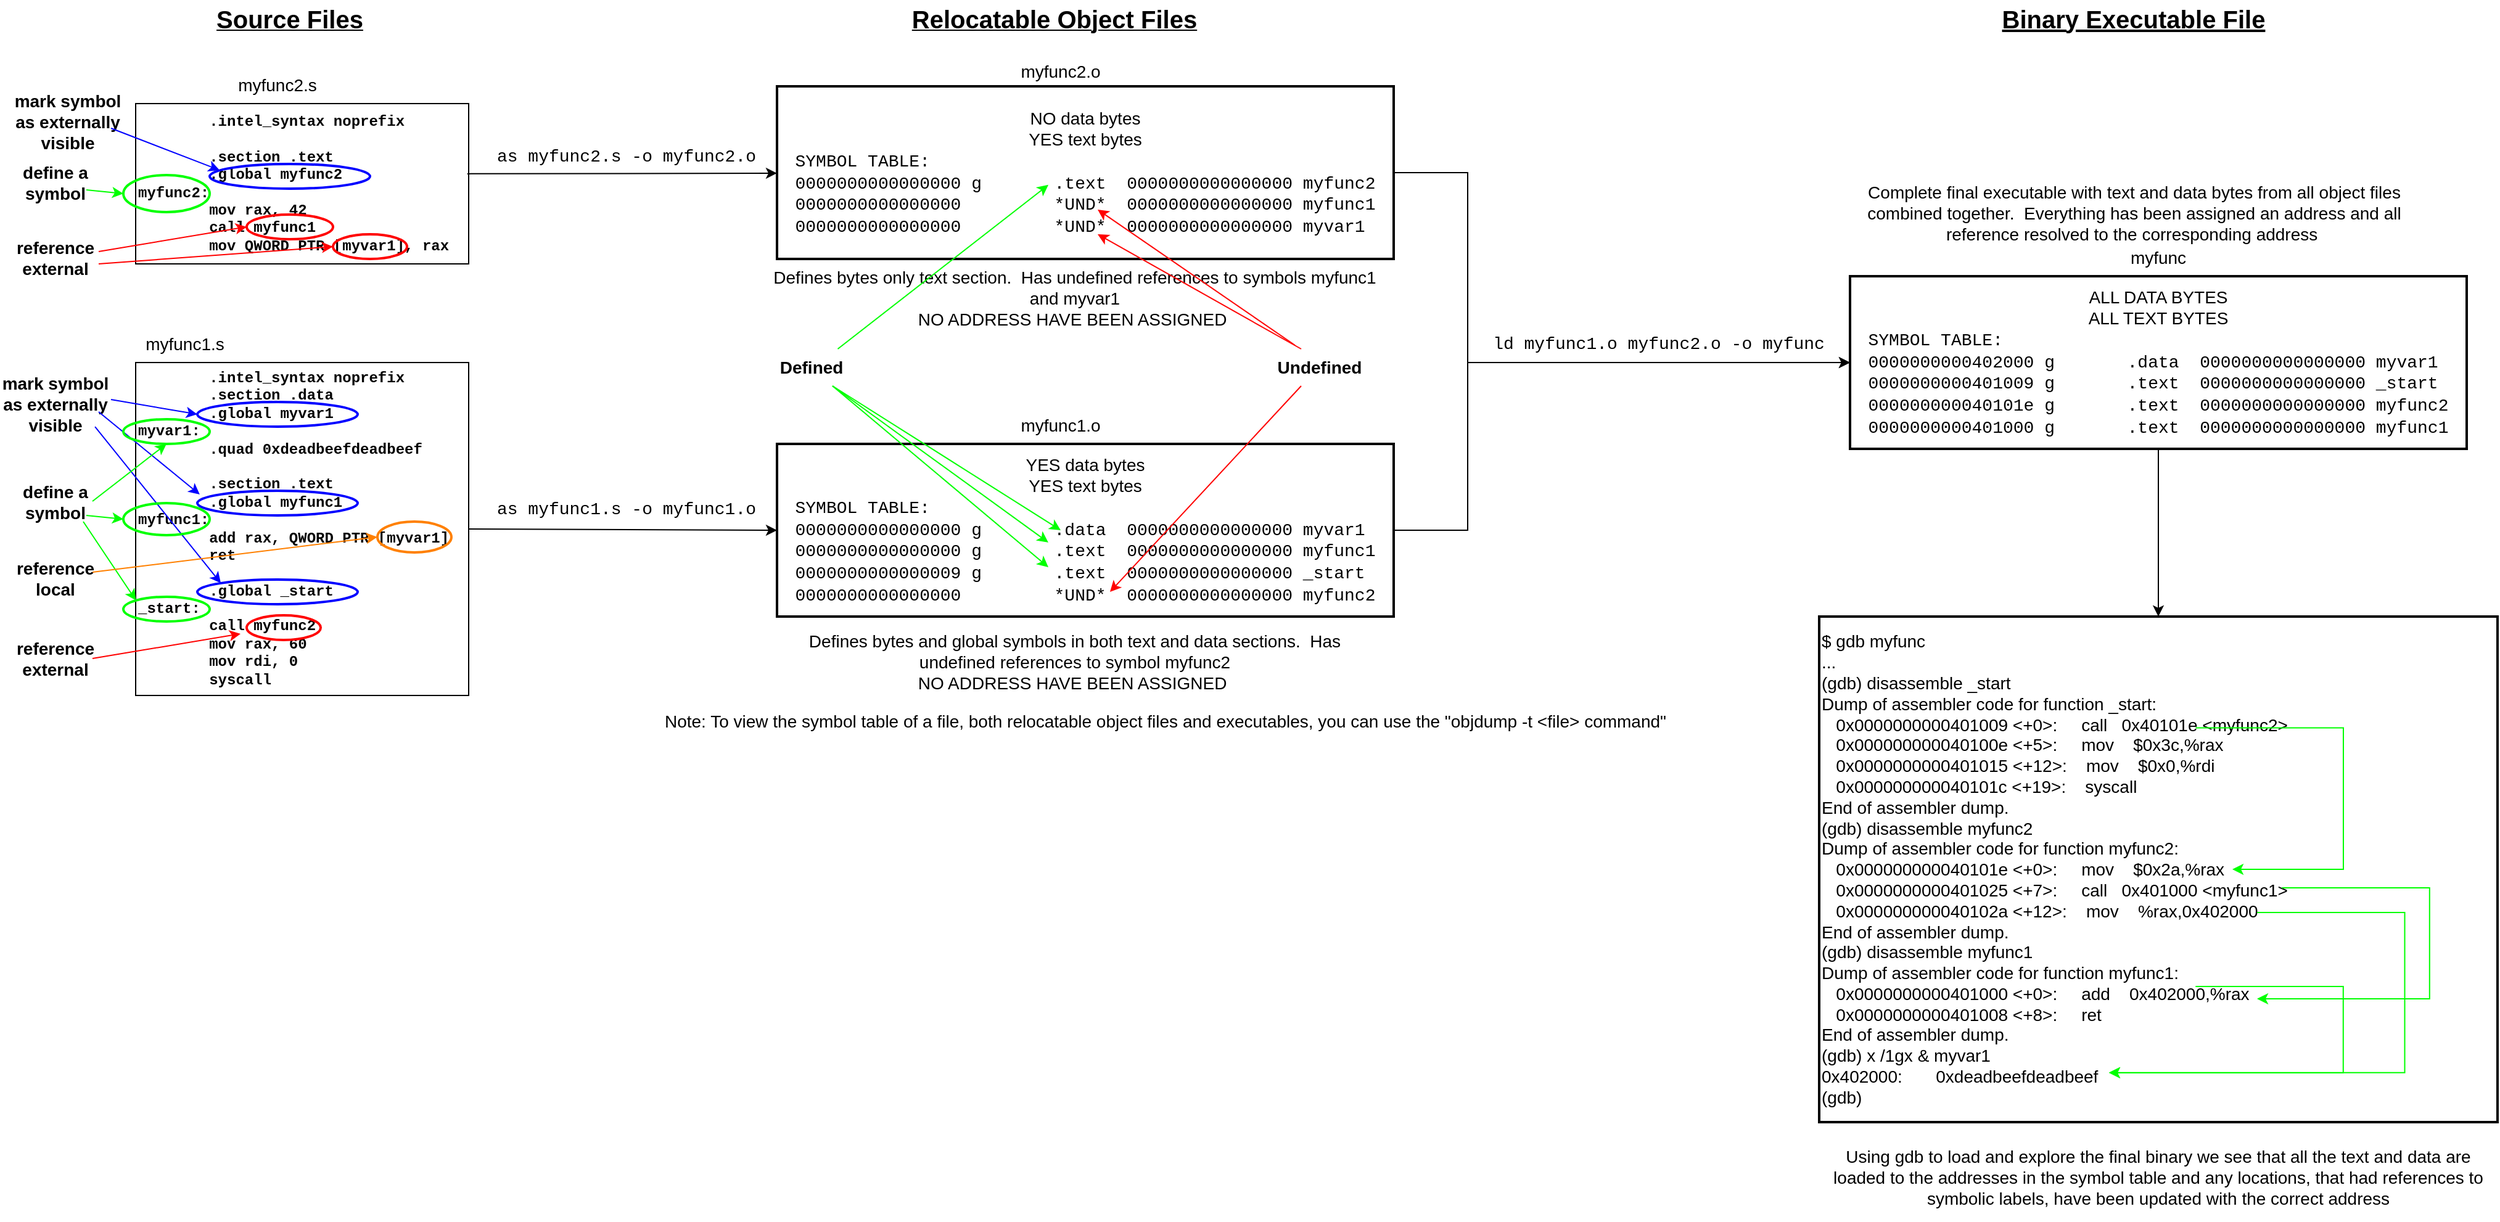 <mxfile version="20.3.0" type="device"><diagram id="bhmsHvLtDUwJC_KEux36" name="Page-1"><mxGraphModel dx="1702" dy="1265" grid="1" gridSize="10" guides="1" tooltips="1" connect="1" arrows="1" fold="1" page="1" pageScale="1" pageWidth="850" pageHeight="1100" math="0" shadow="0"><root><mxCell id="0"/><mxCell id="1" parent="0"/><mxCell id="tXowI-tUnG20mKxahWmO-1" value="&lt;div&gt;&amp;nbsp; &amp;nbsp; &amp;nbsp; &amp;nbsp; .intel_syntax noprefix&lt;/div&gt;&lt;div&gt;&lt;br&gt;&lt;/div&gt;&lt;div&gt;&amp;nbsp; &amp;nbsp; &amp;nbsp; &amp;nbsp; .section .text&lt;/div&gt;&lt;div&gt;&amp;nbsp; &amp;nbsp; &amp;nbsp; &amp;nbsp; .global myfunc2&lt;/div&gt;&lt;div&gt;myfunc2:&lt;/div&gt;&lt;div&gt;&amp;nbsp; &amp;nbsp; &amp;nbsp; &amp;nbsp; mov rax, 42&lt;/div&gt;&lt;div&gt;&amp;nbsp; &amp;nbsp; &amp;nbsp; &amp;nbsp; call myfunc1&lt;/div&gt;&lt;div&gt;&amp;nbsp; &amp;nbsp; &amp;nbsp; &amp;nbsp; mov QWORD PTR [myvar1], rax&lt;/div&gt;" style="rounded=0;whiteSpace=wrap;html=1;align=left;fontFamily=Courier New;fontStyle=1" vertex="1" parent="1"><mxGeometry x="110" y="114" width="270" height="130" as="geometry"/></mxCell><mxCell id="tXowI-tUnG20mKxahWmO-2" value="&lt;div&gt;&amp;nbsp; &amp;nbsp; &amp;nbsp; &amp;nbsp; .intel_syntax noprefix&lt;/div&gt;&lt;div&gt;&amp;nbsp; &amp;nbsp; &amp;nbsp; &amp;nbsp; .section .data&lt;/div&gt;&lt;div&gt;&amp;nbsp; &amp;nbsp; &amp;nbsp; &amp;nbsp; .global myvar1&lt;/div&gt;&lt;div&gt;myvar1:&lt;/div&gt;&lt;div&gt;&amp;nbsp; &amp;nbsp; &amp;nbsp; &amp;nbsp; .quad 0xdeadbeefdeadbeef&lt;/div&gt;&lt;div&gt;&lt;br&gt;&lt;/div&gt;&lt;div&gt;&amp;nbsp; &amp;nbsp; &amp;nbsp; &amp;nbsp; .section .text&lt;/div&gt;&lt;div&gt;&amp;nbsp; &amp;nbsp; &amp;nbsp; &amp;nbsp; .global myfunc1&lt;/div&gt;&lt;div&gt;myfunc1:&lt;/div&gt;&lt;div&gt;&amp;nbsp; &amp;nbsp; &amp;nbsp; &amp;nbsp; add rax, QWORD PTR [myvar1]&lt;/div&gt;&lt;div&gt;&amp;nbsp; &amp;nbsp; &amp;nbsp; &amp;nbsp; ret&lt;/div&gt;&lt;div&gt;&lt;br&gt;&lt;/div&gt;&lt;div&gt;&amp;nbsp; &amp;nbsp; &amp;nbsp; &amp;nbsp; .global _start&lt;/div&gt;&lt;div&gt;_start:&lt;/div&gt;&lt;div&gt;&amp;nbsp; &amp;nbsp; &amp;nbsp; &amp;nbsp; call myfunc2&lt;/div&gt;&lt;div&gt;&amp;nbsp; &amp;nbsp; &amp;nbsp; &amp;nbsp; mov rax, 60&lt;/div&gt;&lt;div&gt;&amp;nbsp; &amp;nbsp; &amp;nbsp; &amp;nbsp; mov rdi, 0&lt;/div&gt;&lt;div&gt;&amp;nbsp; &amp;nbsp; &amp;nbsp; &amp;nbsp; syscall&lt;/div&gt;" style="rounded=0;whiteSpace=wrap;html=1;fontFamily=Courier New;fontStyle=1;align=left;" vertex="1" parent="1"><mxGeometry x="110" y="324" width="270" height="270" as="geometry"/></mxCell><mxCell id="tXowI-tUnG20mKxahWmO-3" value="myfunc2.s" style="text;html=1;strokeColor=none;fillColor=none;align=center;verticalAlign=middle;whiteSpace=wrap;rounded=0;fontFamily=Helvetica;fontSize=14;" vertex="1" parent="1"><mxGeometry x="195" y="84" width="60" height="30" as="geometry"/></mxCell><mxCell id="tXowI-tUnG20mKxahWmO-4" value="myfunc1.s" style="text;html=1;strokeColor=none;fillColor=none;align=center;verticalAlign=middle;whiteSpace=wrap;rounded=0;fontFamily=Helvetica;fontSize=14;" vertex="1" parent="1"><mxGeometry x="120" y="294" width="60" height="30" as="geometry"/></mxCell><mxCell id="tXowI-tUnG20mKxahWmO-5" value="define a symbol" style="text;html=1;strokeColor=none;fillColor=none;align=center;verticalAlign=middle;whiteSpace=wrap;rounded=0;fontFamily=Helvetica;fontSize=14;fontStyle=1" vertex="1" parent="1"><mxGeometry y="163" width="90" height="30" as="geometry"/></mxCell><mxCell id="tXowI-tUnG20mKxahWmO-6" value="" style="ellipse;whiteSpace=wrap;html=1;fontFamily=Helvetica;fontSize=14;fillColor=none;strokeColor=#00FF00;strokeWidth=2;" vertex="1" parent="1"><mxGeometry x="100" y="172" width="70" height="30" as="geometry"/></mxCell><mxCell id="tXowI-tUnG20mKxahWmO-7" value="" style="endArrow=classic;html=1;rounded=0;fontFamily=Helvetica;fontSize=14;entryX=0;entryY=0.5;entryDx=0;entryDy=0;exitX=0.778;exitY=0.667;exitDx=0;exitDy=0;exitPerimeter=0;strokeColor=#00FF00;" edge="1" parent="1" target="tXowI-tUnG20mKxahWmO-6"><mxGeometry width="50" height="50" relative="1" as="geometry"><mxPoint x="70.02" y="184.01" as="sourcePoint"/><mxPoint x="130" y="104" as="targetPoint"/></mxGeometry></mxCell><mxCell id="tXowI-tUnG20mKxahWmO-8" value="reference external" style="text;html=1;strokeColor=none;fillColor=none;align=center;verticalAlign=middle;whiteSpace=wrap;rounded=0;strokeWidth=2;fontFamily=Helvetica;fontSize=14;fontStyle=1" vertex="1" parent="1"><mxGeometry x="15" y="224" width="60" height="30" as="geometry"/></mxCell><mxCell id="tXowI-tUnG20mKxahWmO-9" value="" style="ellipse;whiteSpace=wrap;html=1;fontFamily=Helvetica;fontSize=14;fillColor=none;strokeColor=#FF0000;strokeWidth=2;" vertex="1" parent="1"><mxGeometry x="200" y="204" width="70" height="20" as="geometry"/></mxCell><mxCell id="tXowI-tUnG20mKxahWmO-10" value="" style="ellipse;whiteSpace=wrap;html=1;fontFamily=Helvetica;fontSize=14;fillColor=none;strokeColor=#FF0000;strokeWidth=2;" vertex="1" parent="1"><mxGeometry x="270" y="220" width="60" height="20" as="geometry"/></mxCell><mxCell id="tXowI-tUnG20mKxahWmO-11" value="" style="endArrow=classic;html=1;rounded=0;fontFamily=Helvetica;fontSize=14;entryX=0;entryY=0.5;entryDx=0;entryDy=0;strokeColor=#FF0000;" edge="1" parent="1" target="tXowI-tUnG20mKxahWmO-10"><mxGeometry width="50" height="50" relative="1" as="geometry"><mxPoint x="80" y="244" as="sourcePoint"/><mxPoint x="130" y="194" as="targetPoint"/></mxGeometry></mxCell><mxCell id="tXowI-tUnG20mKxahWmO-12" value="" style="endArrow=classic;html=1;rounded=0;fontFamily=Helvetica;fontSize=14;entryX=0;entryY=0.5;entryDx=0;entryDy=0;strokeColor=#FF0000;" edge="1" parent="1" target="tXowI-tUnG20mKxahWmO-9"><mxGeometry width="50" height="50" relative="1" as="geometry"><mxPoint x="80" y="234" as="sourcePoint"/><mxPoint x="270" y="220" as="targetPoint"/></mxGeometry></mxCell><mxCell id="tXowI-tUnG20mKxahWmO-13" value="mark symbol as externally visible" style="text;html=1;strokeColor=none;fillColor=none;align=center;verticalAlign=middle;whiteSpace=wrap;rounded=0;fontFamily=Helvetica;fontSize=14;fontStyle=1" vertex="1" parent="1"><mxGeometry x="10" y="114" width="90" height="30" as="geometry"/></mxCell><mxCell id="tXowI-tUnG20mKxahWmO-14" value="" style="ellipse;whiteSpace=wrap;html=1;strokeColor=#0000FF;strokeWidth=2;fontFamily=Helvetica;fontSize=14;fillColor=none;" vertex="1" parent="1"><mxGeometry x="170" y="163" width="130" height="20" as="geometry"/></mxCell><mxCell id="tXowI-tUnG20mKxahWmO-15" value="" style="endArrow=classic;html=1;rounded=0;fontFamily=Helvetica;fontSize=14;entryX=0.062;entryY=0.25;entryDx=0;entryDy=0;entryPerimeter=0;strokeColor=#0000FF;" edge="1" parent="1" target="tXowI-tUnG20mKxahWmO-14"><mxGeometry width="50" height="50" relative="1" as="geometry"><mxPoint x="90" y="134" as="sourcePoint"/><mxPoint x="210" y="114" as="targetPoint"/></mxGeometry></mxCell><mxCell id="tXowI-tUnG20mKxahWmO-16" value="mark symbol as externally visible" style="text;html=1;strokeColor=none;fillColor=none;align=center;verticalAlign=middle;whiteSpace=wrap;rounded=0;fontFamily=Helvetica;fontSize=14;fontStyle=1" vertex="1" parent="1"><mxGeometry y="343" width="90" height="30" as="geometry"/></mxCell><mxCell id="tXowI-tUnG20mKxahWmO-17" value="" style="endArrow=classic;html=1;rounded=0;fontFamily=Helvetica;fontSize=14;entryX=0;entryY=0.5;entryDx=0;entryDy=0;strokeColor=#0000FF;" edge="1" parent="1" target="tXowI-tUnG20mKxahWmO-18"><mxGeometry width="50" height="50" relative="1" as="geometry"><mxPoint x="90" y="354" as="sourcePoint"/><mxPoint x="60" y="294" as="targetPoint"/></mxGeometry></mxCell><mxCell id="tXowI-tUnG20mKxahWmO-18" value="" style="ellipse;whiteSpace=wrap;html=1;strokeColor=#0000FF;strokeWidth=2;fontFamily=Helvetica;fontSize=14;fillColor=none;" vertex="1" parent="1"><mxGeometry x="160" y="356" width="130" height="20" as="geometry"/></mxCell><mxCell id="tXowI-tUnG20mKxahWmO-19" value="" style="ellipse;whiteSpace=wrap;html=1;strokeColor=#0000FF;strokeWidth=2;fontFamily=Helvetica;fontSize=14;fillColor=none;" vertex="1" parent="1"><mxGeometry x="160" y="428" width="130" height="20" as="geometry"/></mxCell><mxCell id="tXowI-tUnG20mKxahWmO-20" value="" style="ellipse;whiteSpace=wrap;html=1;strokeColor=#0000FF;strokeWidth=2;fontFamily=Helvetica;fontSize=14;fillColor=none;" vertex="1" parent="1"><mxGeometry x="160" y="500" width="130" height="20" as="geometry"/></mxCell><mxCell id="tXowI-tUnG20mKxahWmO-21" value="" style="endArrow=classic;html=1;rounded=0;fontFamily=Helvetica;fontSize=14;entryX=0.015;entryY=0.15;entryDx=0;entryDy=0;entryPerimeter=0;strokeColor=#0000FF;" edge="1" parent="1" target="tXowI-tUnG20mKxahWmO-19"><mxGeometry width="50" height="50" relative="1" as="geometry"><mxPoint x="80" y="364" as="sourcePoint"/><mxPoint x="150" y="376" as="targetPoint"/></mxGeometry></mxCell><mxCell id="tXowI-tUnG20mKxahWmO-22" value="" style="endArrow=classic;html=1;rounded=0;fontFamily=Helvetica;fontSize=14;entryX=0;entryY=0;entryDx=0;entryDy=0;exitX=0.856;exitY=1.067;exitDx=0;exitDy=0;exitPerimeter=0;strokeColor=#0000FF;" edge="1" parent="1" target="tXowI-tUnG20mKxahWmO-20"><mxGeometry width="50" height="50" relative="1" as="geometry"><mxPoint x="77.04" y="376.01" as="sourcePoint"/><mxPoint x="141.95" y="448" as="targetPoint"/></mxGeometry></mxCell><mxCell id="tXowI-tUnG20mKxahWmO-23" value="define a symbol" style="text;html=1;strokeColor=none;fillColor=none;align=center;verticalAlign=middle;whiteSpace=wrap;rounded=0;fontFamily=Helvetica;fontSize=14;fontStyle=1" vertex="1" parent="1"><mxGeometry y="422" width="90" height="30" as="geometry"/></mxCell><mxCell id="tXowI-tUnG20mKxahWmO-25" value="" style="ellipse;whiteSpace=wrap;html=1;fontFamily=Helvetica;fontSize=14;fillColor=none;strokeColor=#00FF00;strokeWidth=2;" vertex="1" parent="1"><mxGeometry x="100" y="370" width="70" height="20" as="geometry"/></mxCell><mxCell id="tXowI-tUnG20mKxahWmO-26" value="" style="ellipse;whiteSpace=wrap;html=1;fontFamily=Helvetica;fontSize=14;fillColor=none;strokeColor=#00FF00;strokeWidth=2;" vertex="1" parent="1"><mxGeometry x="100" y="438" width="70" height="26" as="geometry"/></mxCell><mxCell id="tXowI-tUnG20mKxahWmO-27" value="" style="ellipse;whiteSpace=wrap;html=1;fontFamily=Helvetica;fontSize=14;fillColor=none;strokeColor=#00FF00;strokeWidth=2;" vertex="1" parent="1"><mxGeometry x="100" y="514" width="70" height="20" as="geometry"/></mxCell><mxCell id="tXowI-tUnG20mKxahWmO-28" value="" style="endArrow=classic;html=1;rounded=0;fontFamily=Helvetica;fontSize=14;entryX=0;entryY=0.5;entryDx=0;entryDy=0;exitX=0.778;exitY=0.667;exitDx=0;exitDy=0;exitPerimeter=0;strokeColor=#00FF00;" edge="1" parent="1"><mxGeometry width="50" height="50" relative="1" as="geometry"><mxPoint x="70.02" y="448" as="sourcePoint"/><mxPoint x="100" y="450.99" as="targetPoint"/></mxGeometry></mxCell><mxCell id="tXowI-tUnG20mKxahWmO-29" value="" style="endArrow=classic;html=1;rounded=0;fontFamily=Helvetica;fontSize=14;entryX=0;entryY=0;entryDx=0;entryDy=0;exitX=0.75;exitY=1;exitDx=0;exitDy=0;strokeColor=#00FF00;" edge="1" parent="1" target="tXowI-tUnG20mKxahWmO-27"><mxGeometry width="50" height="50" relative="1" as="geometry"><mxPoint x="67.5" y="453" as="sourcePoint"/><mxPoint x="110" y="460.99" as="targetPoint"/></mxGeometry></mxCell><mxCell id="tXowI-tUnG20mKxahWmO-30" value="" style="endArrow=classic;html=1;rounded=0;fontFamily=Helvetica;fontSize=14;entryX=0.5;entryY=1;entryDx=0;entryDy=0;exitX=0.778;exitY=0.667;exitDx=0;exitDy=0;exitPerimeter=0;strokeColor=#00FF00;" edge="1" parent="1" target="tXowI-tUnG20mKxahWmO-25"><mxGeometry width="50" height="50" relative="1" as="geometry"><mxPoint x="75.0" y="436.51" as="sourcePoint"/><mxPoint x="104.98" y="439.5" as="targetPoint"/></mxGeometry></mxCell><mxCell id="tXowI-tUnG20mKxahWmO-31" value="reference&lt;br&gt;external" style="text;html=1;strokeColor=none;fillColor=none;align=center;verticalAlign=middle;whiteSpace=wrap;rounded=0;strokeWidth=2;fontFamily=Helvetica;fontSize=14;fontStyle=1" vertex="1" parent="1"><mxGeometry x="15" y="549" width="60" height="30" as="geometry"/></mxCell><mxCell id="tXowI-tUnG20mKxahWmO-32" value="" style="ellipse;whiteSpace=wrap;html=1;fontFamily=Helvetica;fontSize=14;fillColor=none;strokeColor=#FF0000;strokeWidth=2;" vertex="1" parent="1"><mxGeometry x="200" y="529" width="60" height="20" as="geometry"/></mxCell><mxCell id="tXowI-tUnG20mKxahWmO-33" value="reference&lt;br&gt;local" style="text;html=1;strokeColor=none;fillColor=none;align=center;verticalAlign=middle;whiteSpace=wrap;rounded=0;strokeWidth=2;fontFamily=Helvetica;fontSize=14;fontStyle=1" vertex="1" parent="1"><mxGeometry x="15" y="484" width="60" height="30" as="geometry"/></mxCell><mxCell id="tXowI-tUnG20mKxahWmO-34" value="" style="endArrow=classic;html=1;rounded=0;fontFamily=Helvetica;fontSize=14;entryX=0;entryY=0.5;entryDx=0;entryDy=0;strokeColor=#FF0000;" edge="1" parent="1"><mxGeometry width="50" height="50" relative="1" as="geometry"><mxPoint x="75" y="564" as="sourcePoint"/><mxPoint x="195" y="544" as="targetPoint"/></mxGeometry></mxCell><mxCell id="tXowI-tUnG20mKxahWmO-35" value="" style="endArrow=classic;html=1;rounded=0;fontFamily=Helvetica;fontSize=14;entryX=0;entryY=0.5;entryDx=0;entryDy=0;strokeColor=#FF8000;" edge="1" parent="1" target="tXowI-tUnG20mKxahWmO-36"><mxGeometry width="50" height="50" relative="1" as="geometry"><mxPoint x="75" y="494" as="sourcePoint"/><mxPoint x="195" y="474" as="targetPoint"/></mxGeometry></mxCell><mxCell id="tXowI-tUnG20mKxahWmO-36" value="" style="ellipse;whiteSpace=wrap;html=1;fontFamily=Helvetica;fontSize=14;fillColor=none;strokeColor=#FF8000;strokeWidth=2;" vertex="1" parent="1"><mxGeometry x="306" y="453" width="60" height="25" as="geometry"/></mxCell><mxCell id="tXowI-tUnG20mKxahWmO-38" value="NO data bytes&lt;br&gt;YES text bytes&lt;br&gt;&lt;div style=&quot;text-align: left;&quot;&gt;&lt;div&gt;&lt;span style=&quot;font-family: &amp;quot;Courier New&amp;quot;; background-color: initial;&quot;&gt;SYMBOL TABLE:&lt;/span&gt;&lt;/div&gt;&lt;div&gt;&lt;font face=&quot;Courier New&quot;&gt;0000000000000000 g&amp;nbsp; &amp;nbsp; &amp;nbsp; &amp;nbsp;.text&amp;nbsp; 0000000000000000 myfunc2&lt;/font&gt;&lt;/div&gt;&lt;div&gt;&lt;font face=&quot;Courier New&quot;&gt;0000000000000000&amp;nbsp; &amp;nbsp; &amp;nbsp; &amp;nbsp; &amp;nbsp;*UND*&amp;nbsp; 0000000000000000 myfunc1&lt;/font&gt;&lt;/div&gt;&lt;div&gt;&lt;font face=&quot;Courier New&quot;&gt;0000000000000000&amp;nbsp; &amp;nbsp; &amp;nbsp; &amp;nbsp; &amp;nbsp;*UND*&amp;nbsp; 0000000000000000 myvar1&lt;/font&gt;&lt;/div&gt;&lt;/div&gt;" style="rounded=0;whiteSpace=wrap;html=1;strokeColor=#000000;strokeWidth=2;fontFamily=Helvetica;fontSize=14;fillColor=none;" vertex="1" parent="1"><mxGeometry x="630" y="100" width="500" height="140" as="geometry"/></mxCell><mxCell id="tXowI-tUnG20mKxahWmO-39" value="" style="endArrow=classic;html=1;rounded=0;strokeColor=#000000;fontFamily=Helvetica;fontSize=14;exitX=0.996;exitY=0.438;exitDx=0;exitDy=0;exitPerimeter=0;" edge="1" parent="1" source="tXowI-tUnG20mKxahWmO-1" target="tXowI-tUnG20mKxahWmO-38"><mxGeometry width="50" height="50" relative="1" as="geometry"><mxPoint x="550" y="314" as="sourcePoint"/><mxPoint x="600" y="264" as="targetPoint"/></mxGeometry></mxCell><mxCell id="tXowI-tUnG20mKxahWmO-40" value="as myfunc2.s -o myfunc2.o" style="text;html=1;strokeColor=none;fillColor=none;align=center;verticalAlign=middle;whiteSpace=wrap;rounded=0;strokeWidth=2;fontFamily=Courier New;fontSize=14;" vertex="1" parent="1"><mxGeometry x="393" y="142" width="230" height="30" as="geometry"/></mxCell><mxCell id="tXowI-tUnG20mKxahWmO-41" value="myfunc2.o" style="text;html=1;strokeColor=none;fillColor=none;align=center;verticalAlign=middle;whiteSpace=wrap;rounded=0;fontFamily=Helvetica;fontSize=14;" vertex="1" parent="1"><mxGeometry x="830" y="73" width="60" height="30" as="geometry"/></mxCell><mxCell id="tXowI-tUnG20mKxahWmO-42" value="YES data bytes&lt;br&gt;YES text bytes&lt;br&gt;&lt;div style=&quot;text-align: left;&quot;&gt;&lt;div&gt;&lt;font face=&quot;Courier New&quot;&gt;SYMBOL TABLE:&lt;/font&gt;&lt;/div&gt;&lt;div&gt;&lt;font face=&quot;Courier New&quot;&gt;0000000000000000 g&amp;nbsp; &amp;nbsp; &amp;nbsp; &amp;nbsp;.data&amp;nbsp; 0000000000000000 myvar1&lt;/font&gt;&lt;/div&gt;&lt;div&gt;&lt;font face=&quot;Courier New&quot;&gt;0000000000000000 g&amp;nbsp; &amp;nbsp; &amp;nbsp; &amp;nbsp;.text&amp;nbsp; 0000000000000000 myfunc1&lt;/font&gt;&lt;/div&gt;&lt;div&gt;&lt;font face=&quot;Courier New&quot;&gt;0000000000000009 g&amp;nbsp; &amp;nbsp; &amp;nbsp; &amp;nbsp;.text&amp;nbsp; 0000000000000000 _start&lt;/font&gt;&lt;/div&gt;&lt;div&gt;&lt;font face=&quot;Courier New&quot;&gt;0000000000000000&amp;nbsp; &amp;nbsp; &amp;nbsp; &amp;nbsp; &amp;nbsp;*UND*&amp;nbsp; 0000000000000000 myfunc2&lt;/font&gt;&lt;/div&gt;&lt;/div&gt;" style="rounded=0;whiteSpace=wrap;html=1;strokeColor=#000000;strokeWidth=2;fontFamily=Helvetica;fontSize=14;fillColor=none;" vertex="1" parent="1"><mxGeometry x="630" y="390" width="500" height="140" as="geometry"/></mxCell><mxCell id="tXowI-tUnG20mKxahWmO-43" value="myfunc1.o" style="text;html=1;strokeColor=none;fillColor=none;align=center;verticalAlign=middle;whiteSpace=wrap;rounded=0;fontFamily=Helvetica;fontSize=14;" vertex="1" parent="1"><mxGeometry x="830" y="360" width="60" height="30" as="geometry"/></mxCell><mxCell id="tXowI-tUnG20mKxahWmO-45" value="" style="endArrow=classic;html=1;rounded=0;strokeColor=#000000;fontFamily=Helvetica;fontSize=14;exitX=1;exitY=0.5;exitDx=0;exitDy=0;entryX=0;entryY=0.5;entryDx=0;entryDy=0;" edge="1" parent="1" source="tXowI-tUnG20mKxahWmO-2" target="tXowI-tUnG20mKxahWmO-42"><mxGeometry width="50" height="50" relative="1" as="geometry"><mxPoint x="378.92" y="644.47" as="sourcePoint"/><mxPoint x="630" y="643.999" as="targetPoint"/></mxGeometry></mxCell><mxCell id="tXowI-tUnG20mKxahWmO-46" value="as myfunc1.s -o myfunc1.o" style="text;html=1;strokeColor=none;fillColor=none;align=center;verticalAlign=middle;whiteSpace=wrap;rounded=0;strokeWidth=2;fontFamily=Courier New;fontSize=14;" vertex="1" parent="1"><mxGeometry x="393" y="428" width="230" height="30" as="geometry"/></mxCell><mxCell id="tXowI-tUnG20mKxahWmO-47" value="Defines bytes and global symbols in both text and data sections.&amp;nbsp; Has undefined references to symbol myfunc2&lt;br&gt;NO ADDRESS HAVE BEEN ASSIGNED&amp;nbsp;" style="text;html=1;strokeColor=none;fillColor=none;align=center;verticalAlign=middle;whiteSpace=wrap;rounded=0;strokeWidth=2;fontFamily=Helvetica;fontSize=14;" vertex="1" parent="1"><mxGeometry x="623" y="544" width="497" height="46" as="geometry"/></mxCell><mxCell id="tXowI-tUnG20mKxahWmO-48" value="Defines bytes only text section.&amp;nbsp; Has undefined references to symbols myfunc1 and myvar1&lt;br&gt;NO ADDRESS HAVE BEEN ASSIGNED&amp;nbsp;" style="text;html=1;strokeColor=none;fillColor=none;align=center;verticalAlign=middle;whiteSpace=wrap;rounded=0;strokeWidth=2;fontFamily=Helvetica;fontSize=14;" vertex="1" parent="1"><mxGeometry x="623" y="244" width="497" height="56" as="geometry"/></mxCell><mxCell id="tXowI-tUnG20mKxahWmO-49" value="" style="endArrow=classic;html=1;rounded=0;strokeColor=#000000;fontFamily=Helvetica;fontSize=14;exitX=1;exitY=0.5;exitDx=0;exitDy=0;entryX=0;entryY=0.5;entryDx=0;entryDy=0;edgeStyle=elbowEdgeStyle;" edge="1" parent="1" source="tXowI-tUnG20mKxahWmO-38" target="tXowI-tUnG20mKxahWmO-50"><mxGeometry width="50" height="50" relative="1" as="geometry"><mxPoint x="1520" y="274" as="sourcePoint"/><mxPoint x="1390" y="144" as="targetPoint"/><Array as="points"><mxPoint x="1190" y="254"/></Array></mxGeometry></mxCell><mxCell id="tXowI-tUnG20mKxahWmO-50" value="ALL DATA BYTES&lt;br&gt;ALL TEXT BYTES&lt;br&gt;&lt;div style=&quot;text-align: left;&quot;&gt;&lt;div&gt;&lt;font face=&quot;Courier New&quot;&gt;SYMBOL TABLE:&lt;/font&gt;&lt;/div&gt;&lt;div&gt;&lt;font face=&quot;Courier New&quot;&gt;0000000000402000 g&amp;nbsp; &amp;nbsp; &amp;nbsp; &amp;nbsp;.data&amp;nbsp; 0000000000000000 myvar1&lt;/font&gt;&lt;/div&gt;&lt;div&gt;&lt;font face=&quot;Courier New&quot;&gt;0000000000401009 g&amp;nbsp; &amp;nbsp; &amp;nbsp; &amp;nbsp;.text&amp;nbsp; 0000000000000000 _start&lt;/font&gt;&lt;/div&gt;&lt;div&gt;&lt;font face=&quot;Courier New&quot;&gt;000000000040101e g&amp;nbsp; &amp;nbsp; &amp;nbsp; &amp;nbsp;.text&amp;nbsp; 0000000000000000 myfunc2&lt;/font&gt;&lt;/div&gt;&lt;div&gt;&lt;font face=&quot;Courier New&quot;&gt;0000000000401000 g&amp;nbsp; &amp;nbsp; &amp;nbsp; &amp;nbsp;.text&amp;nbsp; 0000000000000000 myfunc1&lt;/font&gt;&lt;/div&gt;&lt;/div&gt;" style="rounded=0;whiteSpace=wrap;html=1;strokeColor=#000000;strokeWidth=2;fontFamily=Helvetica;fontSize=14;fillColor=none;" vertex="1" parent="1"><mxGeometry x="1500" y="254" width="500" height="140" as="geometry"/></mxCell><mxCell id="tXowI-tUnG20mKxahWmO-51" value="" style="endArrow=classic;html=1;rounded=0;strokeColor=#000000;fontFamily=Helvetica;fontSize=14;exitX=1;exitY=0.5;exitDx=0;exitDy=0;entryX=0;entryY=0.5;entryDx=0;entryDy=0;edgeStyle=elbowEdgeStyle;" edge="1" parent="1" source="tXowI-tUnG20mKxahWmO-42" target="tXowI-tUnG20mKxahWmO-50"><mxGeometry width="50" height="50" relative="1" as="geometry"><mxPoint x="1140" y="180" as="sourcePoint"/><mxPoint x="1430" y="344" as="targetPoint"/><Array as="points"><mxPoint x="1190" y="374"/></Array></mxGeometry></mxCell><mxCell id="tXowI-tUnG20mKxahWmO-52" value="ld myfunc1.o myfunc2.o -o myfunc" style="text;html=1;strokeColor=none;fillColor=none;align=center;verticalAlign=middle;whiteSpace=wrap;rounded=0;strokeWidth=2;fontFamily=Courier New;fontSize=14;" vertex="1" parent="1"><mxGeometry x="1200" y="294" width="290" height="30" as="geometry"/></mxCell><mxCell id="tXowI-tUnG20mKxahWmO-53" value="myfunc" style="text;html=1;strokeColor=none;fillColor=none;align=center;verticalAlign=middle;whiteSpace=wrap;rounded=0;fontFamily=Helvetica;fontSize=14;" vertex="1" parent="1"><mxGeometry x="1720" y="224" width="60" height="30" as="geometry"/></mxCell><mxCell id="tXowI-tUnG20mKxahWmO-55" value="&lt;b&gt;&lt;u&gt;&lt;font style=&quot;font-size: 20px;&quot;&gt;Source Files&lt;/font&gt;&lt;/u&gt;&lt;/b&gt;" style="text;html=1;strokeColor=none;fillColor=none;align=center;verticalAlign=middle;whiteSpace=wrap;rounded=0;strokeWidth=2;fontFamily=Helvetica;fontSize=14;" vertex="1" parent="1"><mxGeometry x="135" y="30" width="200" height="30" as="geometry"/></mxCell><mxCell id="tXowI-tUnG20mKxahWmO-56" value="&lt;b&gt;&lt;u&gt;&lt;font style=&quot;font-size: 20px;&quot;&gt;Relocatable Object Files&lt;/font&gt;&lt;/u&gt;&lt;/b&gt;" style="text;html=1;strokeColor=none;fillColor=none;align=center;verticalAlign=middle;whiteSpace=wrap;rounded=0;strokeWidth=2;fontFamily=Helvetica;fontSize=14;" vertex="1" parent="1"><mxGeometry x="720" y="30" width="270" height="30" as="geometry"/></mxCell><mxCell id="tXowI-tUnG20mKxahWmO-57" value="&lt;span style=&quot;font-size: 20px;&quot;&gt;&lt;b&gt;&lt;u&gt;Binary Executable File&lt;/u&gt;&lt;/b&gt;&lt;/span&gt;" style="text;html=1;strokeColor=none;fillColor=none;align=center;verticalAlign=middle;whiteSpace=wrap;rounded=0;strokeWidth=2;fontFamily=Helvetica;fontSize=14;" vertex="1" parent="1"><mxGeometry x="1595" y="30" width="270" height="30" as="geometry"/></mxCell><mxCell id="tXowI-tUnG20mKxahWmO-58" value="Complete final executable with text and data bytes from all object files combined together.&amp;nbsp; Everything has been assigned an address and all reference resolved to the corresponding address&amp;nbsp;" style="text;html=1;strokeColor=none;fillColor=none;align=center;verticalAlign=middle;whiteSpace=wrap;rounded=0;strokeWidth=2;fontFamily=Helvetica;fontSize=14;" vertex="1" parent="1"><mxGeometry x="1481.5" y="182" width="497" height="42" as="geometry"/></mxCell><mxCell id="tXowI-tUnG20mKxahWmO-59" value="Note: To view the symbol table of a file, both relocatable object files and executables, you can use the &quot;objdump -t &amp;lt;file&amp;gt; command&quot;" style="text;html=1;strokeColor=none;fillColor=none;align=center;verticalAlign=middle;whiteSpace=wrap;rounded=0;strokeWidth=2;fontFamily=Helvetica;fontSize=14;" vertex="1" parent="1"><mxGeometry x="430" y="600" width="1030" height="30" as="geometry"/></mxCell><mxCell id="tXowI-tUnG20mKxahWmO-61" value="&lt;div&gt;$ gdb myfunc&lt;/div&gt;&lt;div&gt;...&lt;/div&gt;&lt;div&gt;(gdb) disassemble _start&lt;/div&gt;&lt;div&gt;Dump of assembler code for function _start:&lt;/div&gt;&lt;div&gt;&amp;nbsp; &amp;nbsp;0x0000000000401009 &amp;lt;+0&amp;gt;:&amp;nbsp; &amp;nbsp; &amp;nbsp;call&amp;nbsp; &amp;nbsp;0x40101e &amp;lt;myfunc2&amp;gt;&lt;/div&gt;&lt;div&gt;&amp;nbsp; &amp;nbsp;0x000000000040100e &amp;lt;+5&amp;gt;:&amp;nbsp; &amp;nbsp; &amp;nbsp;mov&amp;nbsp; &amp;nbsp; $0x3c,%rax&lt;/div&gt;&lt;div&gt;&amp;nbsp; &amp;nbsp;0x0000000000401015 &amp;lt;+12&amp;gt;:&amp;nbsp; &amp;nbsp; mov&amp;nbsp; &amp;nbsp; $0x0,%rdi&lt;/div&gt;&lt;div&gt;&amp;nbsp; &amp;nbsp;0x000000000040101c &amp;lt;+19&amp;gt;:&amp;nbsp; &amp;nbsp; syscall&amp;nbsp;&lt;/div&gt;&lt;div&gt;End of assembler dump.&lt;/div&gt;&lt;div&gt;(gdb) disassemble myfunc2&lt;/div&gt;&lt;div&gt;Dump of assembler code for function myfunc2:&lt;/div&gt;&lt;div&gt;&amp;nbsp; &amp;nbsp;0x000000000040101e &amp;lt;+0&amp;gt;:&amp;nbsp; &amp;nbsp; &amp;nbsp;mov&amp;nbsp; &amp;nbsp; $0x2a,%rax&lt;/div&gt;&lt;div&gt;&amp;nbsp; &amp;nbsp;0x0000000000401025 &amp;lt;+7&amp;gt;:&amp;nbsp; &amp;nbsp; &amp;nbsp;call&amp;nbsp; &amp;nbsp;0x401000 &amp;lt;myfunc1&amp;gt;&lt;/div&gt;&lt;div&gt;&amp;nbsp; &amp;nbsp;0x000000000040102a &amp;lt;+12&amp;gt;:&amp;nbsp; &amp;nbsp; mov&amp;nbsp; &amp;nbsp; %rax,0x402000&lt;/div&gt;&lt;div&gt;End of assembler dump.&lt;/div&gt;&lt;div&gt;(gdb) disassemble myfunc1&lt;/div&gt;&lt;div&gt;Dump of assembler code for function myfunc1:&lt;/div&gt;&lt;div&gt;&amp;nbsp; &amp;nbsp;0x0000000000401000 &amp;lt;+0&amp;gt;:&amp;nbsp; &amp;nbsp; &amp;nbsp;add&amp;nbsp; &amp;nbsp; 0x402000,%rax&lt;/div&gt;&lt;div&gt;&amp;nbsp; &amp;nbsp;0x0000000000401008 &amp;lt;+8&amp;gt;:&amp;nbsp; &amp;nbsp; &amp;nbsp;ret&amp;nbsp; &amp;nbsp;&amp;nbsp;&lt;/div&gt;&lt;div&gt;End of assembler dump.&lt;/div&gt;&lt;div&gt;&lt;div&gt;(gdb) x /1gx &amp;amp; myvar1&lt;/div&gt;&lt;div&gt;0x402000:&amp;nbsp; &amp;nbsp; &amp;nbsp; &amp;nbsp;0xdeadbeefdeadbeef&lt;/div&gt;&lt;/div&gt;&lt;div&gt;(gdb)&amp;nbsp;&lt;/div&gt;" style="rounded=0;whiteSpace=wrap;html=1;strokeColor=#000000;strokeWidth=2;fontFamily=Helvetica;fontSize=14;fillColor=none;align=left;" vertex="1" parent="1"><mxGeometry x="1475" y="530" width="550" height="410" as="geometry"/></mxCell><mxCell id="tXowI-tUnG20mKxahWmO-63" value="" style="endArrow=classic;html=1;rounded=0;strokeColor=#000000;fontFamily=Helvetica;fontSize=14;exitX=0.5;exitY=1;exitDx=0;exitDy=0;entryX=0.5;entryY=0;entryDx=0;entryDy=0;" edge="1" parent="1" source="tXowI-tUnG20mKxahWmO-50" target="tXowI-tUnG20mKxahWmO-61"><mxGeometry width="50" height="50" relative="1" as="geometry"><mxPoint x="1730" y="560.0" as="sourcePoint"/><mxPoint x="1980" y="561" as="targetPoint"/></mxGeometry></mxCell><mxCell id="tXowI-tUnG20mKxahWmO-64" value="Using gdb to load and explore the final binary we see that all the text and data are loaded to the addresses in the symbol table and any locations, that had references to symbolic labels, have been updated with the correct address" style="text;html=1;strokeColor=none;fillColor=none;align=center;verticalAlign=middle;whiteSpace=wrap;rounded=0;strokeWidth=2;fontFamily=Helvetica;fontSize=14;" vertex="1" parent="1"><mxGeometry x="1475" y="950" width="550" height="70" as="geometry"/></mxCell><mxCell id="tXowI-tUnG20mKxahWmO-65" value="Defined&amp;nbsp;" style="text;html=1;strokeColor=none;fillColor=none;align=center;verticalAlign=middle;whiteSpace=wrap;rounded=0;strokeWidth=2;fontFamily=Helvetica;fontSize=14;fontStyle=1" vertex="1" parent="1"><mxGeometry x="630" y="313" width="60" height="30" as="geometry"/></mxCell><mxCell id="tXowI-tUnG20mKxahWmO-66" value="" style="endArrow=classic;html=1;rounded=0;strokeColor=#00FF00;fontFamily=Helvetica;fontSize=14;exitX=0.75;exitY=1;exitDx=0;exitDy=0;entryX=0.44;entryY=0.571;entryDx=0;entryDy=0;entryPerimeter=0;fontColor=#00FF00;" edge="1" parent="1" source="tXowI-tUnG20mKxahWmO-65" target="tXowI-tUnG20mKxahWmO-42"><mxGeometry width="50" height="50" relative="1" as="geometry"><mxPoint x="700" y="690" as="sourcePoint"/><mxPoint x="750" y="640" as="targetPoint"/></mxGeometry></mxCell><mxCell id="tXowI-tUnG20mKxahWmO-67" value="" style="endArrow=classic;html=1;rounded=0;strokeColor=#00FF00;fontFamily=Helvetica;fontSize=14;exitX=0.75;exitY=1;exitDx=0;exitDy=0;entryX=0.46;entryY=0.5;entryDx=0;entryDy=0;entryPerimeter=0;fontColor=#00FF00;" edge="1" parent="1" source="tXowI-tUnG20mKxahWmO-65" target="tXowI-tUnG20mKxahWmO-42"><mxGeometry width="50" height="50" relative="1" as="geometry"><mxPoint x="685" y="353" as="sourcePoint"/><mxPoint x="860" y="490.02" as="targetPoint"/></mxGeometry></mxCell><mxCell id="tXowI-tUnG20mKxahWmO-68" value="" style="endArrow=classic;html=1;rounded=0;strokeColor=#00FF00;fontFamily=Helvetica;fontSize=14;exitX=0.75;exitY=1;exitDx=0;exitDy=0;fontColor=#00FF00;entryX=0.44;entryY=0.714;entryDx=0;entryDy=0;entryPerimeter=0;" edge="1" parent="1" source="tXowI-tUnG20mKxahWmO-65" target="tXowI-tUnG20mKxahWmO-42"><mxGeometry width="50" height="50" relative="1" as="geometry"><mxPoint x="695" y="363" as="sourcePoint"/><mxPoint x="870" y="500" as="targetPoint"/></mxGeometry></mxCell><mxCell id="tXowI-tUnG20mKxahWmO-70" value="" style="endArrow=classic;html=1;rounded=0;strokeColor=#00FF00;fontFamily=Helvetica;fontSize=14;entryX=0.44;entryY=0.571;entryDx=0;entryDy=0;entryPerimeter=0;fontColor=#00FF00;" edge="1" parent="1" source="tXowI-tUnG20mKxahWmO-65" target="tXowI-tUnG20mKxahWmO-38"><mxGeometry width="50" height="50" relative="1" as="geometry"><mxPoint x="685" y="353" as="sourcePoint"/><mxPoint x="870" y="470.0" as="targetPoint"/></mxGeometry></mxCell><mxCell id="tXowI-tUnG20mKxahWmO-71" value="Undefined" style="text;html=1;strokeColor=none;fillColor=none;align=center;verticalAlign=middle;whiteSpace=wrap;rounded=0;strokeWidth=2;fontFamily=Helvetica;fontSize=14;fontStyle=1" vertex="1" parent="1"><mxGeometry x="1040" y="313" width="60" height="30" as="geometry"/></mxCell><mxCell id="tXowI-tUnG20mKxahWmO-73" value="" style="endArrow=classic;html=1;rounded=0;strokeColor=#FF0000;fontFamily=Helvetica;fontSize=14;entryX=0.52;entryY=0.714;entryDx=0;entryDy=0;entryPerimeter=0;fontColor=#00FF00;exitX=0.167;exitY=-0.1;exitDx=0;exitDy=0;exitPerimeter=0;" edge="1" parent="1" source="tXowI-tUnG20mKxahWmO-71" target="tXowI-tUnG20mKxahWmO-38"><mxGeometry width="50" height="50" relative="1" as="geometry"><mxPoint x="689.249" y="323" as="sourcePoint"/><mxPoint x="860" y="189.94" as="targetPoint"/></mxGeometry></mxCell><mxCell id="tXowI-tUnG20mKxahWmO-74" value="" style="endArrow=classic;html=1;rounded=0;strokeColor=#FF0000;fontFamily=Helvetica;fontSize=14;entryX=0.52;entryY=0.857;entryDx=0;entryDy=0;entryPerimeter=0;fontColor=#00FF00;exitX=0.25;exitY=0;exitDx=0;exitDy=0;" edge="1" parent="1" source="tXowI-tUnG20mKxahWmO-71" target="tXowI-tUnG20mKxahWmO-38"><mxGeometry width="50" height="50" relative="1" as="geometry"><mxPoint x="1060.02" y="320.0" as="sourcePoint"/><mxPoint x="900" y="209.96" as="targetPoint"/></mxGeometry></mxCell><mxCell id="tXowI-tUnG20mKxahWmO-75" value="" style="endArrow=classic;html=1;rounded=0;strokeColor=#FF0000;fontFamily=Helvetica;fontSize=14;entryX=0.54;entryY=0.857;entryDx=0;entryDy=0;entryPerimeter=0;fontColor=#00FF00;exitX=0.25;exitY=1;exitDx=0;exitDy=0;" edge="1" parent="1" source="tXowI-tUnG20mKxahWmO-71" target="tXowI-tUnG20mKxahWmO-42"><mxGeometry width="50" height="50" relative="1" as="geometry"><mxPoint x="1050" y="340" as="sourcePoint"/><mxPoint x="900" y="229.98" as="targetPoint"/></mxGeometry></mxCell><mxCell id="tXowI-tUnG20mKxahWmO-76" value="" style="endArrow=classic;html=1;rounded=0;strokeColor=#00FF00;fontFamily=Helvetica;fontSize=14;fontColor=#00FF00;exitX=0.555;exitY=0.22;exitDx=0;exitDy=0;exitPerimeter=0;edgeStyle=elbowEdgeStyle;" edge="1" parent="1" source="tXowI-tUnG20mKxahWmO-61"><mxGeometry width="50" height="50" relative="1" as="geometry"><mxPoint x="1660" y="650" as="sourcePoint"/><mxPoint x="1810" y="735" as="targetPoint"/><Array as="points"><mxPoint x="1900" y="660"/><mxPoint x="1900" y="620"/></Array></mxGeometry></mxCell><mxCell id="tXowI-tUnG20mKxahWmO-77" value="" style="endArrow=classic;html=1;rounded=0;strokeColor=#00FF00;fontFamily=Helvetica;fontSize=14;fontColor=#00FF00;exitX=0.555;exitY=0.22;exitDx=0;exitDy=0;exitPerimeter=0;edgeStyle=elbowEdgeStyle;entryX=0.427;entryY=0.902;entryDx=0;entryDy=0;entryPerimeter=0;" edge="1" parent="1" target="tXowI-tUnG20mKxahWmO-61"><mxGeometry width="50" height="50" relative="1" as="geometry"><mxPoint x="1830" y="770" as="sourcePoint"/><mxPoint x="1859.75" y="884.8" as="targetPoint"/><Array as="points"><mxPoint x="1949.75" y="809.8"/><mxPoint x="1949.75" y="769.8"/></Array></mxGeometry></mxCell><mxCell id="tXowI-tUnG20mKxahWmO-78" value="" style="endArrow=classic;html=1;rounded=0;strokeColor=#00FF00;fontFamily=Helvetica;fontSize=14;fontColor=#00FF00;exitX=0.555;exitY=0.22;exitDx=0;exitDy=0;exitPerimeter=0;edgeStyle=elbowEdgeStyle;" edge="1" parent="1"><mxGeometry width="50" height="50" relative="1" as="geometry"><mxPoint x="1850.15" y="750" as="sourcePoint"/><mxPoint x="1830" y="840" as="targetPoint"/><Array as="points"><mxPoint x="1969.9" y="789.8"/><mxPoint x="1969.9" y="749.8"/></Array></mxGeometry></mxCell><mxCell id="tXowI-tUnG20mKxahWmO-79" value="" style="endArrow=classic;html=1;rounded=0;strokeColor=#00FF00;fontFamily=Helvetica;fontSize=14;fontColor=#00FF00;exitX=0.555;exitY=0.22;exitDx=0;exitDy=0;exitPerimeter=0;edgeStyle=elbowEdgeStyle;" edge="1" parent="1"><mxGeometry width="50" height="50" relative="1" as="geometry"><mxPoint x="1780.15" y="830" as="sourcePoint"/><mxPoint x="1710" y="900" as="targetPoint"/><Array as="points"><mxPoint x="1899.9" y="869.8"/><mxPoint x="1899.9" y="829.8"/></Array></mxGeometry></mxCell></root></mxGraphModel></diagram></mxfile>